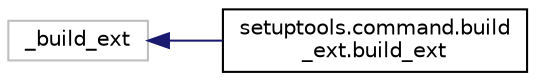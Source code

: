 digraph "Graphical Class Hierarchy"
{
 // LATEX_PDF_SIZE
  edge [fontname="Helvetica",fontsize="10",labelfontname="Helvetica",labelfontsize="10"];
  node [fontname="Helvetica",fontsize="10",shape=record];
  rankdir="LR";
  Node105 [label="_build_ext",height=0.2,width=0.4,color="grey75", fillcolor="white", style="filled",tooltip=" "];
  Node105 -> Node0 [dir="back",color="midnightblue",fontsize="10",style="solid",fontname="Helvetica"];
  Node0 [label="setuptools.command.build\l_ext.build_ext",height=0.2,width=0.4,color="black", fillcolor="white", style="filled",URL="$classsetuptools_1_1command_1_1build__ext_1_1build__ext.html",tooltip=" "];
}
